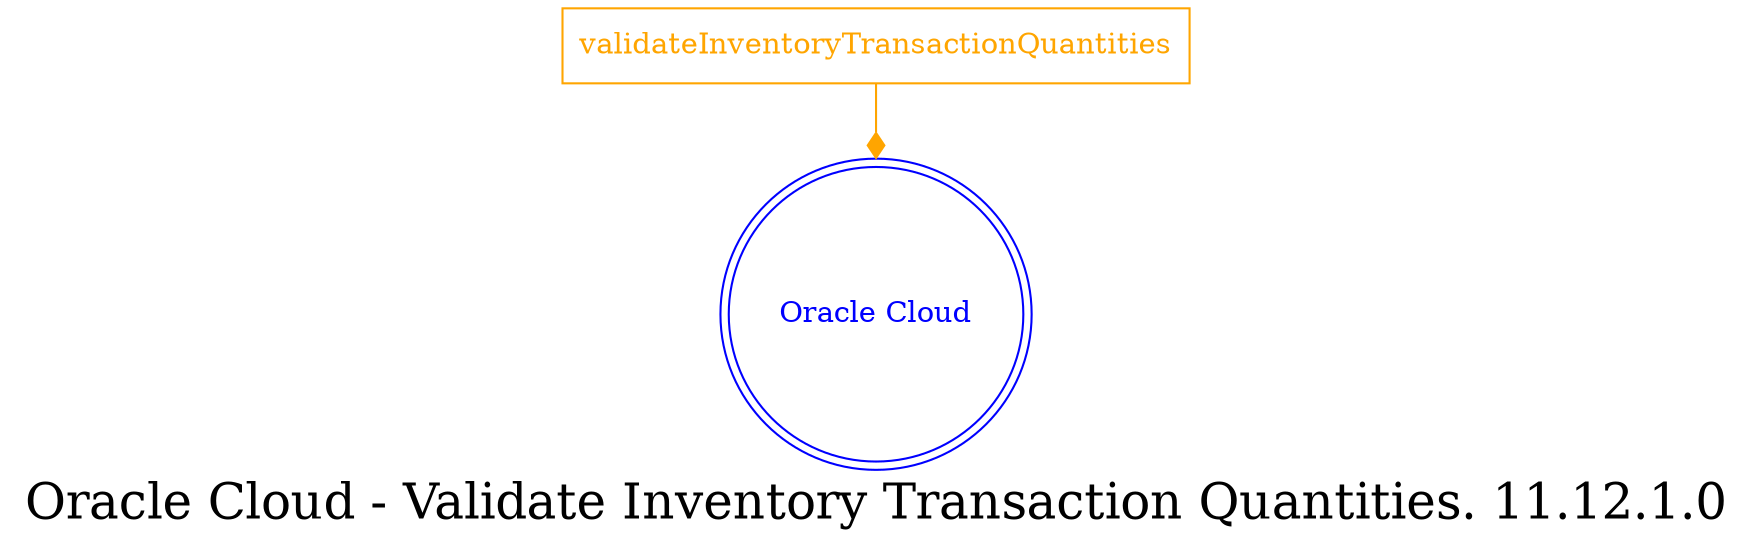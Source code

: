 digraph LexiconGraph {
graph[label="Oracle Cloud - Validate Inventory Transaction Quantities. 11.12.1.0", fontsize=24]
splines=true
"Oracle Cloud" [color=blue, fontcolor=blue, shape=doublecircle]
"validateInventoryTransactionQuantities" [color=orange, fontcolor=orange, shape=box]
"validateInventoryTransactionQuantities" -> "Oracle Cloud" [color=orange, fontcolor=orange, arrowhead=diamond, arrowtail=none]
}
